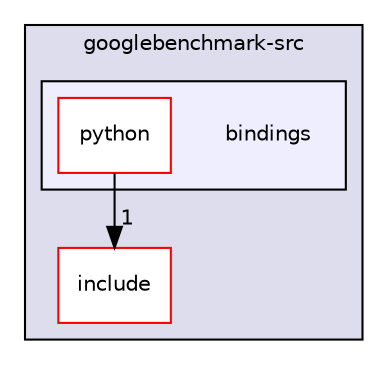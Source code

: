 digraph "build/_deps/googlebenchmark-src/bindings" {
  compound=true
  node [ fontsize="10", fontname="Helvetica"];
  edge [ labelfontsize="10", labelfontname="Helvetica"];
  subgraph clusterdir_9a3eceb7436eb381c7c4fce54fde643e {
    graph [ bgcolor="#ddddee", pencolor="black", label="googlebenchmark-src" fontname="Helvetica", fontsize="10", URL="dir_9a3eceb7436eb381c7c4fce54fde643e.html"]
  dir_b32eebc56514618d9f7dbe7c447ebbc5 [shape=box label="include" fillcolor="white" style="filled" color="red" URL="dir_b32eebc56514618d9f7dbe7c447ebbc5.html"];
  subgraph clusterdir_a38550540d40fe5649abbe790deec565 {
    graph [ bgcolor="#eeeeff", pencolor="black", label="" URL="dir_a38550540d40fe5649abbe790deec565.html"];
    dir_a38550540d40fe5649abbe790deec565 [shape=plaintext label="bindings"];
  dir_71bc56854ee652081ea53ec143ad746a [shape=box label="python" fillcolor="white" style="filled" color="red" URL="dir_71bc56854ee652081ea53ec143ad746a.html"];
  }
  }
  dir_71bc56854ee652081ea53ec143ad746a->dir_b32eebc56514618d9f7dbe7c447ebbc5 [headlabel="1", labeldistance=1.5 headhref="dir_000052_000061.html"];
}
